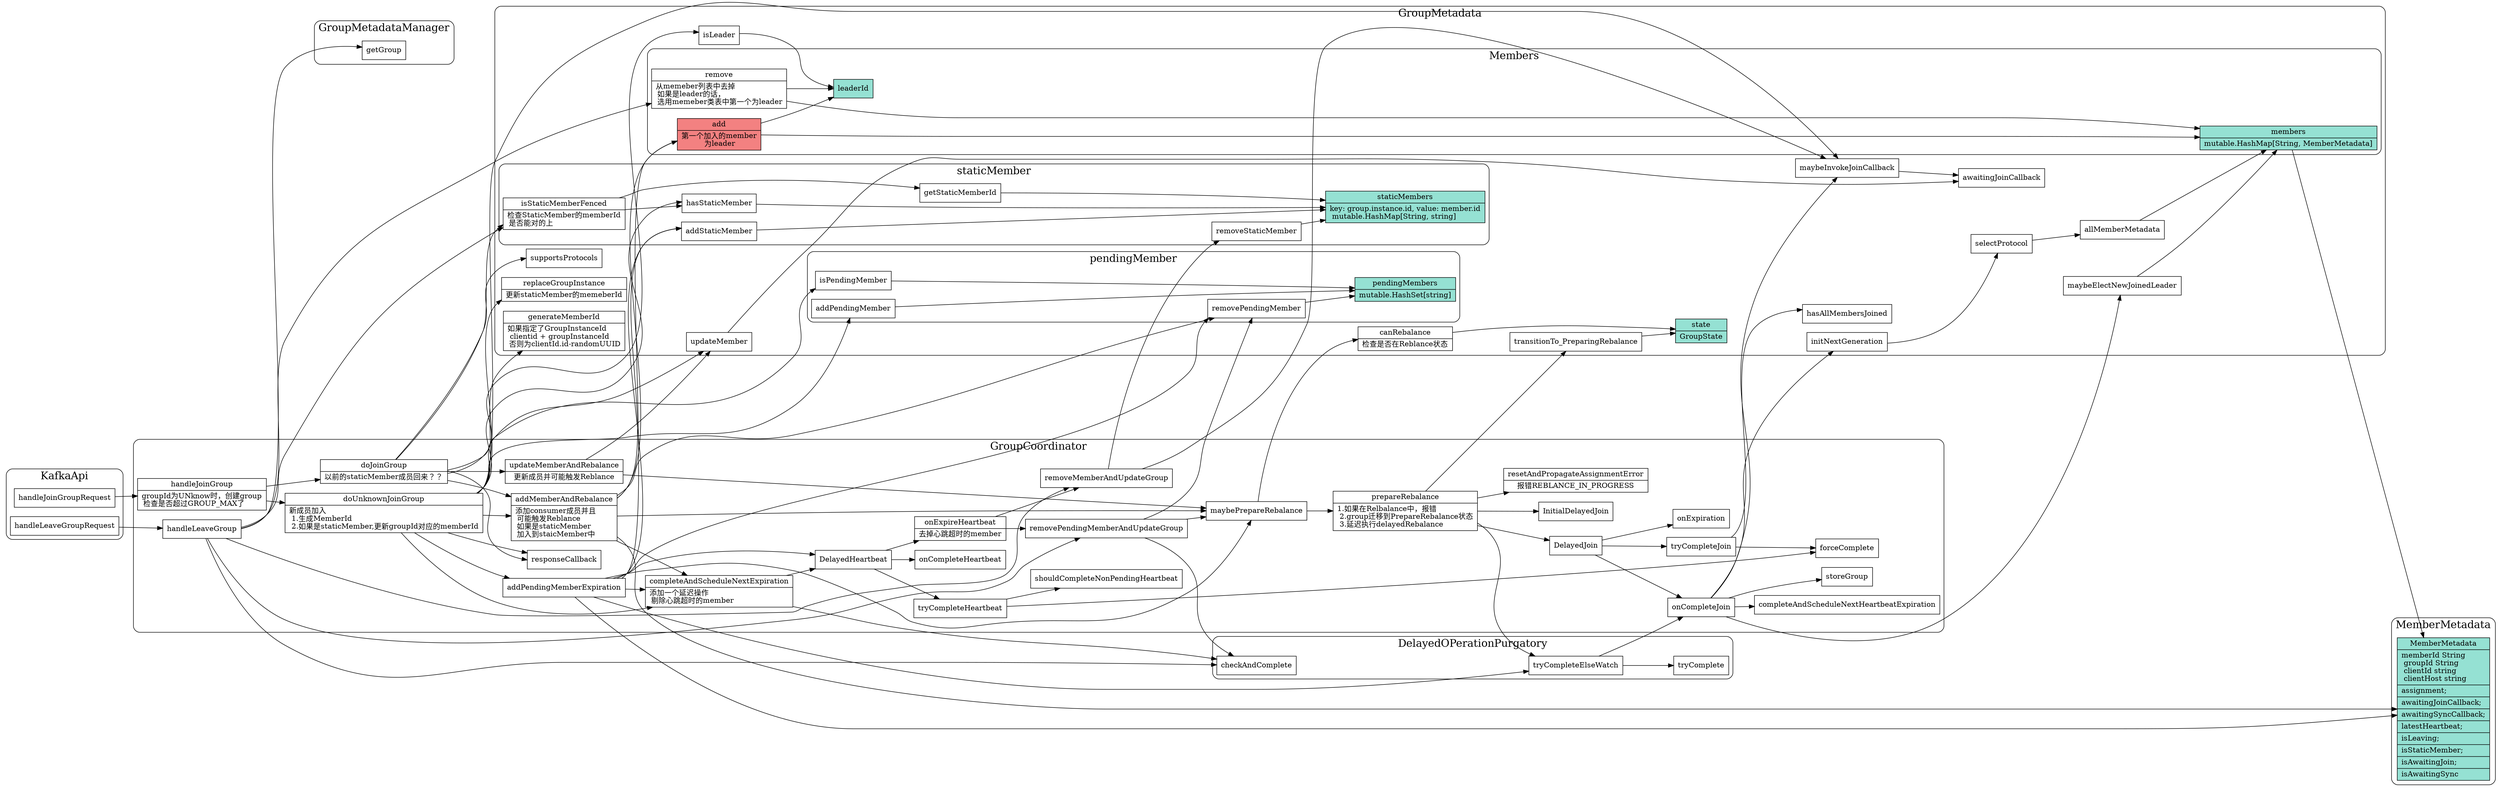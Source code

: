 digraph join_group{
  node[shape=box;];
  newrank=true;
  rankdir=LR;
  subgraph cluster_GroupMetadataManager {
    graph[label="GroupMetadataManager";fontsize=20;style=rounded];
    gm_getGroup[
      shape="record";
      label="{{
        getGroup
      }}";
    ];
    
  };
  subgraph cluster_DelayedOPerationPurgatory {
    graph[label="DelayedOPerationPurgatory";fontsize=20;style=rounded];
    tryCompleteElseWatch;
    checkAndComplete;
    tryCompleteElseWatch -> tryComplete;
  };
    tryCompleteElseWatch -> onCompleteJoin;
  subgraph cluster_MemberMetadata {
    graph[label="MemberMetadata";fontsize=20;style=rounded];
    MemberMetadata[
      fillcolor="#95e1d3";
      style=filled;
      shape="record";
      label="{{
        MemberMetadata|
        memberId String\l
        groupId String\l
        clientId string\l
        clientHost string\l|
        assignment;\l|
        awaitingJoinCallback;\l|
        awaitingSyncCallback;\l|
        latestHeartbeat;\l|
        isLeaving;\l|
        isStaticMember;\l|
        isAwaitingJoin;\l|
        isAwaitingSync\l
      }}";
    ];
  };

  subgraph cluster_Group {
    graph[label="GroupMetadata";fontsize=20;style=rounded];
    transitionTo_PreparingRebalance;
    supportsProtocols;
    hasAllMembersJoined;

    generateMemberId[
      shape="record";
      label="{{
        generateMemberId|
        如果指定了GroupInstanceId\l
        clientid + groupInstanceId\l
        否则为clientId.id-randomUUID\l
      }}";
    ];
    replaceGroupInstance[
      shape="record";
      label="{{
        replaceGroupInstance|
        更新staticMember的memeberId\l
      }}";
    ];
    canRebalance[
      shape="record";
      label="{{
        canRebalance|
        检查是否在Reblance状态
      }}";
    ];
    hasStaticMember;
    getStaticMemberId;
    addPendingMember;
    isStaticMemberFenced;
    updateMember;
    group_add;
    removePendingMember;
    addStaticMember;
    isLeader;
    removeStaticMember;
    maybeInvokeJoinCallback -> awaitingJoinCallback;
    isStaticMemberFenced -> {
      hasStaticMember;
      getStaticMemberId;
    }
    subgraph cluster_Members {
      graph[label="Members";fontsize=20;style=rounded];
      group_add[
        fillcolor="#f38181"
        style=filled;
        shape="record";
        label="{{
          add|
          第一个加入的member\l 
          为leader
        }}";
      ];
      group_remove[
        shape="record";
        label="{{
          remove|
          从memeber列表中去掉\l
          如果是leader的话，\l
          选用memeber类表中第一个为leader\l
        }}";
      ];
      group_add -> {leaderId;members;}
      group_remove -> {leaderId;members;}
    };

    updateMember -> awaitingJoinCallback;

    subgraph cluster_pendingMember {
      graph[label="pendingMember";fontsize=20;style=rounded];
      {isPendingMember;addPendingMember;removePendingMember} -> pendingMembers;
    };
    subgraph cluster_staticMember {
      graph[label="staticMember";fontsize=20;style=rounded];
      isStaticMemberFenced[
        shape="record";
        label="{{
          isStaticMemberFenced|
          检查StaticMember的memberId\l
          是否能对的上\l
        }}";
      ];
      {hasStaticMember;addStaticMember;removeStaticMember;getStaticMemberId} -> staticMembers;
    };

    isLeader -> leaderId;
    members[
      fillcolor="#95e1d3";
      style=filled;
      shape="record";
      label="{{
        members|
        mutable.HashMap[String, MemberMetadata]
      }}";
    ];
    members -> MemberMetadata;
    leaderId[
      fillcolor="#95e1d3";
      style=filled;
      shape="record";
      label="{{
        leaderId
      }}";
    ];

    staticMembers[
      fillcolor="#95e1d3";
      style=filled;
      shape="record";
      label="{{
        staticMembers|
        key: group.instance.id, value: member.id\l
        mutable.HashMap[String, string]\l
      }}";
    ];
    pendingMembers[
      fillcolor="#95e1d3";
      style=filled;
      shape="record";
      label="{{
        pendingMembers|
        mutable.HashSet[string]
      }}";
    ];
    state[
      fillcolor="#95e1d3";
      style=filled;
      shape="record";
      label="{{
        state|
        GroupState
      }}";
    ];
    transitionTo_PreparingRebalance -> {
      state;
    }
    initNextGeneration -> selectProtocol-> allMemberMetadata -> members;
    canRebalance -> state;

    maybeElectNewJoinedLeader -> members;
  };

  subgraph cluster_GroupCoordinator {
    graph[label="GroupCoordinator";fontsize=20;style=rounded];
    handleJoinGroup[
      shape="record";
      label="{{
        handleJoinGroup|
        groupId为UNknow时，创建group\l
        检查是否超过GROUP_MAX了\l
      }}";
    ];
    doUnknownJoinGroup[
      shape="record";
      label="{{
        doUnknownJoinGroup|
        新成员加入\l
        1.生成MemberId\l
        2.如果是staticMember,更新groupId对应的memberId
      }}";
    ];
    doJoinGroup[
      shape="record";
      label="{{
        doJoinGroup|
        以前的staticMember成员回来？？
      }}";
    ];
    updateMemberAndRebalance[
      shape="record";
      label="{{
        updateMemberAndRebalance|
        更新成员并可能触发Reblance
      }}";
    ];
    prepareRebalance[
      shape="record";
      label="{{
        prepareRebalance|
        1.如果在Relbalance中，报错\l
        2.group迁移到PrepareRebalance状态\l
        3.延迟执行delayedRebalance\l
      }}";
    ];
    resetAndPropagateAssignmentError[
      shape="record";
      label="{{
        resetAndPropagateAssignmentError|
        报错REBLANCE_IN_PROGRESS
      }}";
    ];

    handleJoinGroup -> {
      doJoinGroup;
      doUnknownJoinGroup;
    };
    doJoinGroup -> {
      responseCallback;
      isPendingMember;
      supportsProtocols;
      addMemberAndRebalance;
      isStaticMemberFenced;
      updateMemberAndRebalance;
      isLeader;
    }
    doUnknownJoinGroup -> {
      responseCallback;
      generateMemberId;
      hasStaticMember;
      replaceGroupInstance;
      completeAndScheduleNextExpiration;
      updateMember;
      maybeInvokeJoinCallback;
      addPendingMember;
      addPendingMemberExpiration;
      addMemberAndRebalance;
    };
    addPendingMemberExpiration -> {
      tryCompleteElseWatch;
      DelayedHeartbeat;
    };
    addMemberAndRebalance[
      shape="record";
      label="{{
        addMemberAndRebalance|
        添加consumer成员并且\l
        可能触发Reblance\l
        如果是staticMember\l 
        加入到staicMember中\l
      }}";
    ];
    completeAndScheduleNextExpiration[
      shape="record";
      label="{{
        completeAndScheduleNextExpiration|
        添加一个延迟操作\l
        剔除心跳超时的member\l
      }}";
    ];
    completeAndScheduleNextExpiration -> {
      checkAndComplete;
      DelayedHeartbeat;
    };
    DelayedHeartbeat -> {
      onCompleteHeartbeat;
      onExpireHeartbeat;
      tryCompleteHeartbeat;
    }
    tryCompleteHeartbeat -> {
      forceComplete;
      shouldCompleteNonPendingHeartbeat;
    }
    onExpireHeartbeat -> {
      removePendingMemberAndUpdateGroup;
      removeMemberAndUpdateGroup;
    }
    onExpireHeartbeat[
      shape="record";
      label="{{
        onExpireHeartbeat|
        去掉心跳超时的member
      }}";
    ];
    updateMemberAndRebalance -> {
      updateMember;
      maybePrepareRebalance;
    };
    maybePrepareRebalance -> {
      prepareRebalance;
      canRebalance;
    }
    addPendingMemberExpiration -> {
      group_add;
      MemberMetadata;
      completeAndScheduleNextExpiration;
      maybePrepareRebalance;
      addStaticMember;
      removePendingMember;
    }
    addMemberAndRebalance -> {
      MemberMetadata;
      group_add;
      completeAndScheduleNextExpiration;
      maybePrepareRebalance;
      removePendingMember;
      addStaticMember;
    }
    prepareRebalance -> {
      resetAndPropagateAssignmentError;
      transitionTo_PreparingRebalance;
      tryCompleteElseWatch;
      DelayedJoin;
      InitialDelayedJoin;
    }
    DelayedJoin -> {
      tryCompleteJoin;
      onExpiration;
      onCompleteJoin;
    }
    tryCompleteJoin -> {
      hasAllMembersJoined;
      forceComplete;
    }
    onCompleteJoin -> {
      storeGroup;
      initNextGeneration;
      maybeElectNewJoinedLeader;
      maybeInvokeJoinCallback;
      completeAndScheduleNextHeartbeatExpiration;
    }

    handleLeaveGroup -> {
      group_remove;
      gm_getGroup;
      isStaticMemberFenced;
      removePendingMemberAndUpdateGroup;
      checkAndComplete;
      removeMemberAndUpdateGroup;
    };

    removeMemberAndUpdateGroup -> {
      maybeInvokeJoinCallback;
      removeStaticMember;
    }
    removePendingMemberAndUpdateGroup -> {
      removePendingMember;
      maybePrepareRebalance;
      checkAndComplete;
    }
    {rank=same;handleJoinGroup;handleLeaveGroup}
  };

  subgraph cluster_KafkaApi {
    graph[label="KafkaApi";fontsize=20;style=rounded];
    handleJoinGroupRequest -> handleJoinGroup;
    handleLeaveGroupRequest -> handleLeaveGroup;
  };
}
